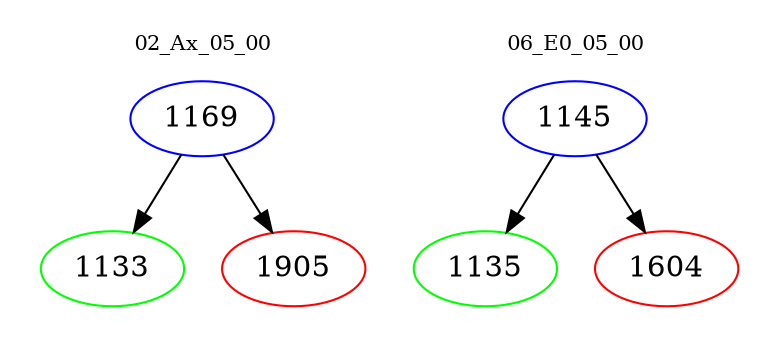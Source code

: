 digraph{
subgraph cluster_0 {
color = white
label = "02_Ax_05_00";
fontsize=10;
T0_1169 [label="1169", color="blue"]
T0_1169 -> T0_1133 [color="black"]
T0_1133 [label="1133", color="green"]
T0_1169 -> T0_1905 [color="black"]
T0_1905 [label="1905", color="red"]
}
subgraph cluster_1 {
color = white
label = "06_E0_05_00";
fontsize=10;
T1_1145 [label="1145", color="blue"]
T1_1145 -> T1_1135 [color="black"]
T1_1135 [label="1135", color="green"]
T1_1145 -> T1_1604 [color="black"]
T1_1604 [label="1604", color="red"]
}
}
